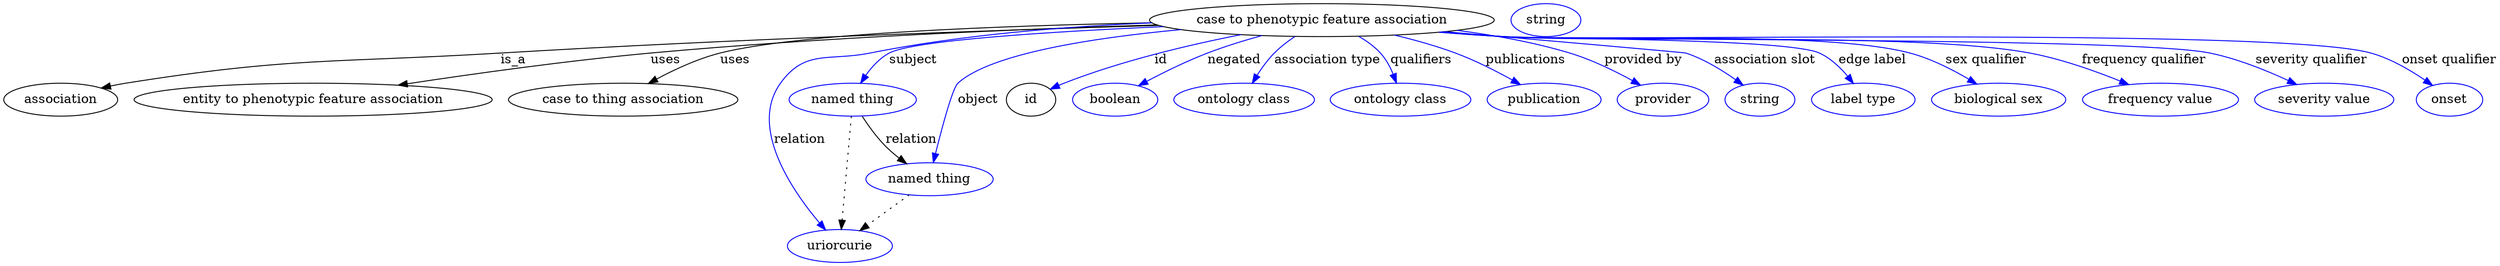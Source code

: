 digraph {
	graph [bb="0,0,2226.3,283"];
	node [label="\N"];
	"case to phenotypic feature association"	 [height=0.5,
		label="case to phenotypic feature association",
		pos="1181,265",
		width=4.026];
	association	 [height=0.5,
		pos="50.046,178",
		width=1.3902];
	"case to phenotypic feature association" -> association	 [label=is_a,
		lp="448.05,221.5",
		pos="e,86.894,190.26 1040.7,260.39 891.02,254.97 647.09,244.67 437.05,229 291.38,218.13 253.32,224.45 110.05,196 105.67,195.13 101.15,\
194.08 96.652,192.92"];
	"entity to phenotypic feature association"	 [height=0.5,
		pos="268.05,178",
		width=4.1524];
	"case to phenotypic feature association" -> "entity to phenotypic feature association"	 [label=uses,
		lp="571.05,221.5",
		pos="e,343.06,193.61 1038.9,261.45 912.57,257.18 723.03,248.05 559.05,229 489.21,220.89 410.73,206.84 352.89,195.54"];
	"case to thing association"	 [height=0.5,
		pos="532.05,178",
		width=2.69];
	"case to phenotypic feature association" -> "case to thing association"	 [label=uses,
		lp="631.05,221.5",
		pos="e,555.01,195.5 1042.8,259.48 889.44,252.84 658.43,241.06 619.05,229 599.27,222.95 579.22,211.62 563.36,201.18"];
	subject	 [color=blue,
		height=0.5,
		label="named thing",
		pos="740.05,178",
		width=1.5346];
	"case to phenotypic feature association" -> subject	 [color=blue,
		label=subject,
		lp="797.55,221.5",
		pos="e,748.49,196.03 1046,258.39 938.14,252.21 801.27,241.98 778.05,229 768.04,223.41 759.9,213.96 753.76,204.71",
		style=solid];
	relation	 [color=blue,
		height=0.5,
		label=uriorcurie,
		pos="727.05,18",
		width=1.2638];
	"case to phenotypic feature association" -> relation	 [color=blue,
		label=relation,
		lp="688.05,134.5",
		pos="e,713.38,35.171 1047.6,257.96 944.64,251.73 811.19,241.65 758.05,229 719.83,219.9 698.04,228.55 676.05,196 643.73,148.16 681.86,\
79.833 707.5,43.314",
		style=solid];
	object	 [color=blue,
		height=0.5,
		label="named thing",
		pos="810.05,91",
		width=1.5346];
	"case to phenotypic feature association" -> object	 [color=blue,
		label=object,
		lp="857.05,178",
		pos="e,814.21,109.37 1063.7,254.37 978.26,244.28 872.18,226.08 840.05,196 834.34,190.66 823.55,148.7 816.59,119.47",
		style=solid];
	id	 [height=0.5,
		pos="910.05,178",
		width=0.75];
	"case to phenotypic feature association" -> id	 [color=blue,
		label=id,
		lp="1040.5,221.5",
		pos="e,931.53,189.32 1112.3,249.14 1064.7,237.12 1000.3,218.79 946.05,196 944.26,195.25 942.43,194.45 940.6,193.62",
		style=solid];
	negated	 [color=blue,
		height=0.5,
		label=boolean,
		pos="993.05,178",
		width=1.0652];
	"case to phenotypic feature association" -> negated	 [color=blue,
		label=negated,
		lp="1106.5,221.5",
		pos="e,1016.8,192.41 1131.6,248.06 1116.5,242.44 1099.9,235.86 1085,229 1064.9,219.7 1043.2,207.74 1025.9,197.74",
		style=solid];
	"association type"	 [color=blue,
		height=0.5,
		label="ontology class",
		pos="1111,178",
		width=1.7151];
	"case to phenotypic feature association" -> "association type"	 [color=blue,
		label="association type",
		lp="1186,221.5",
		pos="e,1120.2,195.8 1159.3,246.95 1153.4,241.49 1147.2,235.28 1142,229 1135.9,221.54 1130.2,212.77 1125.3,204.63",
		style=solid];
	qualifiers	 [color=blue,
		height=0.5,
		label="ontology class",
		pos="1252,178",
		width=1.7151];
	"case to phenotypic feature association" -> qualifiers	 [color=blue,
		label=qualifiers,
		lp="1265,221.5",
		pos="e,1246.8,196.26 1210.5,247.29 1217.5,242.05 1224.6,235.86 1230,229 1235.5,222.13 1239.9,213.71 1243.2,205.69",
		style=solid];
	publications	 [color=blue,
		height=0.5,
		label=publication,
		pos="1382,178",
		width=1.3902];
	"case to phenotypic feature association" -> publications	 [color=blue,
		label=publications,
		lp="1358.5,221.5",
		pos="e,1358.1,194.03 1241.7,248.6 1259.2,243.14 1278.2,236.5 1295,229 1313.6,220.74 1333.3,209.47 1349.2,199.63",
		style=solid];
	"provided by"	 [color=blue,
		height=0.5,
		label=provider,
		pos="1490,178",
		width=1.1193];
	"case to phenotypic feature association" -> "provided by"	 [color=blue,
		label="provided by",
		lp="1462,221.5",
		pos="e,1467.5,193.03 1292.7,253.47 1326.5,248.08 1363.3,240.27 1396,229 1418,221.44 1441,209.07 1458.7,198.42",
		style=solid];
	"association slot"	 [color=blue,
		height=0.5,
		label=string,
		pos="1579,178",
		width=0.84854];
	"case to phenotypic feature association" -> "association slot"	 [color=blue,
		label="association slot",
		lp="1572,221.5",
		pos="e,1561.2,192.78 1286,252.54 1302.1,250.66 1318.5,248.76 1334,247 1407.3,238.69 1429.5,253.47 1499,229 1518.5,222.15 1538.1,209.77 \
1553,198.93",
		style=solid];
	"edge label"	 [color=blue,
		height=0.5,
		label="label type",
		pos="1673,178",
		width=1.2638];
	"case to phenotypic feature association" -> "edge label"	 [color=blue,
		label="edge label",
		lp="1669,221.5",
		pos="e,1659.9,195.24 1283.4,252.18 1300.3,250.29 1317.7,248.48 1334,247 1397,241.3 1559.9,253.95 1618,229 1631.5,223.23 1643.7,212.7 \
1653.2,202.7",
		style=solid];
	"sex qualifier"	 [color=blue,
		height=0.5,
		label="biological sex",
		pos="1796,178",
		width=1.661];
	"case to phenotypic feature association" -> "sex qualifier"	 [color=blue,
		label="sex qualifier",
		lp="1771,221.5",
		pos="e,1772.3,194.6 1282.6,252.07 1299.7,250.17 1317.4,248.39 1334,247 1415.4,240.23 1622.4,250.85 1701,229 1723.2,222.86 1745.9,210.9 \
1763.6,200.1",
		style=solid];
	"frequency qualifier"	 [color=blue,
		height=0.5,
		label="frequency value",
		pos="1941,178",
		width=1.8776];
	"case to phenotypic feature association" -> "frequency qualifier"	 [color=blue,
		label="frequency qualifier",
		lp="1910,221.5",
		pos="e,1908.9,193.9 1281.8,252 1299.2,250.08 1317.1,248.31 1334,247 1439.4,238.82 1705.6,250.33 1809,229 1840.4,222.53 1874.1,209.43 \
1899.5,198.13",
		style=solid];
	"severity qualifier"	 [color=blue,
		height=0.5,
		label="severity value",
		pos="2086,178",
		width=1.661];
	"case to phenotypic feature association" -> "severity qualifier"	 [color=blue,
		label="severity qualifier",
		lp="2057.5,221.5",
		pos="e,2057,194 1281.3,251.91 1298.9,249.99 1317,248.24 1334,247 1474.2,236.78 1828.8,259 1966,229 1994.6,222.76 2024.9,209.82 2047.9,\
198.55",
		style=solid];
	"onset qualifier"	 [color=blue,
		height=0.5,
		label=onset,
		pos="2197,178",
		width=0.81243];
	"case to phenotypic feature association" -> "onset qualifier"	 [color=blue,
		label="onset qualifier",
		lp="2180.5,221.5",
		pos="e,2178.8,192.09 1280.9,251.88 1298.6,249.95 1316.8,248.21 1334,247 1419.9,240.97 2025.2,252.09 2108,229 2130.7,222.69 2153.6,209.33 \
2170.6,197.87",
		style=solid];
	subject -> relation	 [pos="e,728.53,36.223 738.58,159.96 736.34,132.35 732.03,79.375 729.36,46.525",
		style=dotted];
	subject -> object	 [label=relation,
		lp="796.05,134.5",
		pos="e,791.98,108.39 751.32,160 757.86,149.98 766.47,137.47 775.05,127 778.13,123.24 781.53,119.4 784.97,115.71"];
	object -> relation	 [pos="e,745.91,34.588 790.8,74.069 779.72,64.326 765.64,51.941 753.53,41.291",
		style=dotted];
	association_id	 [color=blue,
		height=0.5,
		label=string,
		pos="1374,265",
		width=0.84854];
}
